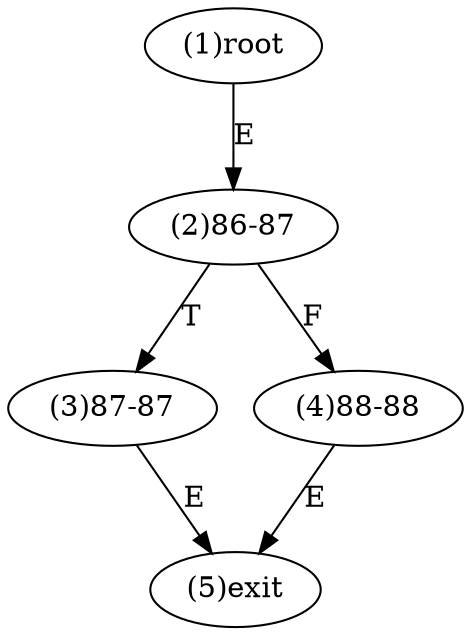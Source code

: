 digraph "" { 
1[ label="(1)root"];
2[ label="(2)86-87"];
3[ label="(3)87-87"];
4[ label="(4)88-88"];
5[ label="(5)exit"];
1->2[ label="E"];
2->4[ label="F"];
2->3[ label="T"];
3->5[ label="E"];
4->5[ label="E"];
}
